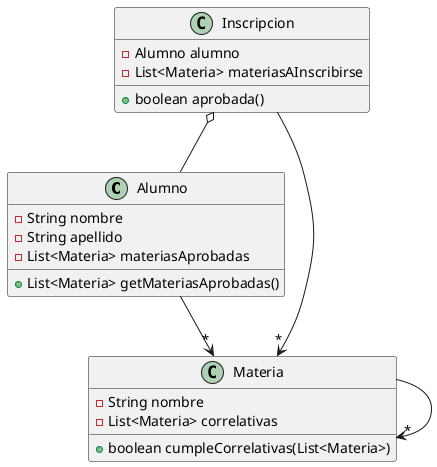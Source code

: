 @startuml
'https://plantuml.com/class-diagram

class Alumno {
    -String nombre
    -String apellido
    -List<Materia> materiasAprobadas
    +List<Materia> getMateriasAprobadas()
}

class Inscripcion {
    -Alumno alumno
    -List<Materia> materiasAInscribirse
    +boolean aprobada()
}

class Materia {
    -String nombre
    -List<Materia> correlativas
    +boolean cumpleCorrelativas(List<Materia>)
}

Alumno --> "*" Materia
Materia --> "*" Materia
Inscripcion o-- Alumno
Inscripcion --> "*" Materia

@enduml
